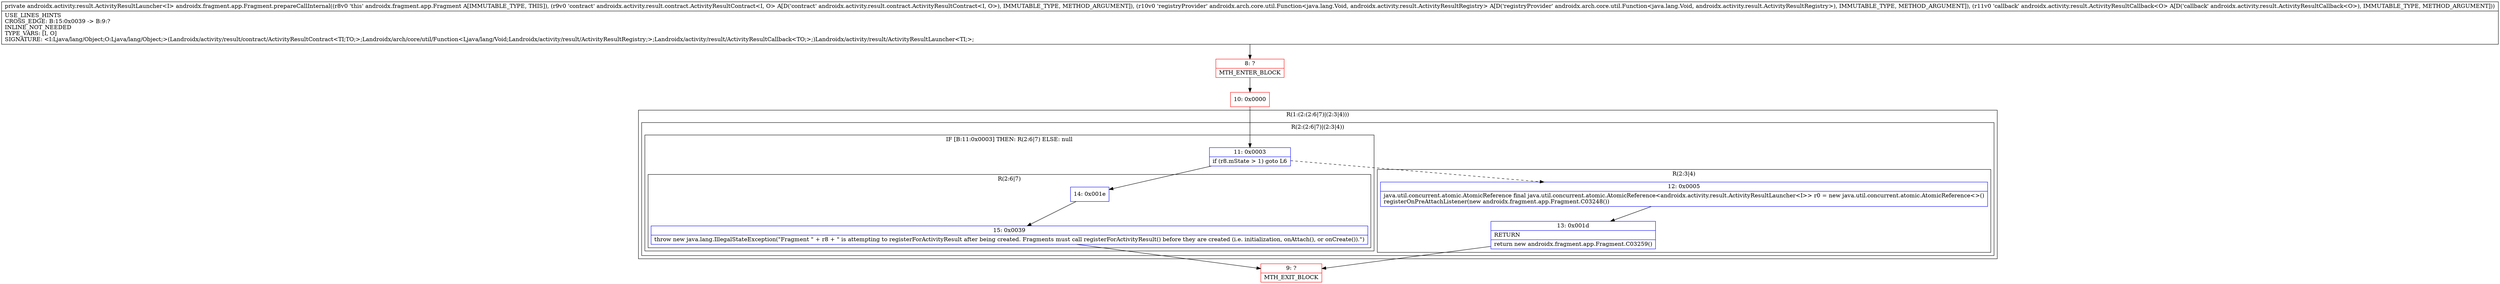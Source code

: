 digraph "CFG forandroidx.fragment.app.Fragment.prepareCallInternal(Landroidx\/activity\/result\/contract\/ActivityResultContract;Landroidx\/arch\/core\/util\/Function;Landroidx\/activity\/result\/ActivityResultCallback;)Landroidx\/activity\/result\/ActivityResultLauncher;" {
subgraph cluster_Region_1067557898 {
label = "R(1:(2:(2:6|7)|(2:3|4)))";
node [shape=record,color=blue];
subgraph cluster_Region_364056461 {
label = "R(2:(2:6|7)|(2:3|4))";
node [shape=record,color=blue];
subgraph cluster_IfRegion_343623684 {
label = "IF [B:11:0x0003] THEN: R(2:6|7) ELSE: null";
node [shape=record,color=blue];
Node_11 [shape=record,label="{11\:\ 0x0003|if (r8.mState \> 1) goto L6\l}"];
subgraph cluster_Region_1834777098 {
label = "R(2:6|7)";
node [shape=record,color=blue];
Node_14 [shape=record,label="{14\:\ 0x001e}"];
Node_15 [shape=record,label="{15\:\ 0x0039|throw new java.lang.IllegalStateException(\"Fragment \" + r8 + \" is attempting to registerForActivityResult after being created. Fragments must call registerForActivityResult() before they are created (i.e. initialization, onAttach(), or onCreate()).\")\l}"];
}
}
subgraph cluster_Region_1060604134 {
label = "R(2:3|4)";
node [shape=record,color=blue];
Node_12 [shape=record,label="{12\:\ 0x0005|java.util.concurrent.atomic.AtomicReference final java.util.concurrent.atomic.AtomicReference\<androidx.activity.result.ActivityResultLauncher\<I\>\> r0 = new java.util.concurrent.atomic.AtomicReference\<\>()\lregisterOnPreAttachListener(new androidx.fragment.app.Fragment.C03248())\l}"];
Node_13 [shape=record,label="{13\:\ 0x001d|RETURN\l|return new androidx.fragment.app.Fragment.C03259()\l}"];
}
}
}
Node_8 [shape=record,color=red,label="{8\:\ ?|MTH_ENTER_BLOCK\l}"];
Node_10 [shape=record,color=red,label="{10\:\ 0x0000}"];
Node_9 [shape=record,color=red,label="{9\:\ ?|MTH_EXIT_BLOCK\l}"];
MethodNode[shape=record,label="{private androidx.activity.result.ActivityResultLauncher\<I\> androidx.fragment.app.Fragment.prepareCallInternal((r8v0 'this' androidx.fragment.app.Fragment A[IMMUTABLE_TYPE, THIS]), (r9v0 'contract' androidx.activity.result.contract.ActivityResultContract\<I, O\> A[D('contract' androidx.activity.result.contract.ActivityResultContract\<I, O\>), IMMUTABLE_TYPE, METHOD_ARGUMENT]), (r10v0 'registryProvider' androidx.arch.core.util.Function\<java.lang.Void, androidx.activity.result.ActivityResultRegistry\> A[D('registryProvider' androidx.arch.core.util.Function\<java.lang.Void, androidx.activity.result.ActivityResultRegistry\>), IMMUTABLE_TYPE, METHOD_ARGUMENT]), (r11v0 'callback' androidx.activity.result.ActivityResultCallback\<O\> A[D('callback' androidx.activity.result.ActivityResultCallback\<O\>), IMMUTABLE_TYPE, METHOD_ARGUMENT]))  | USE_LINES_HINTS\lCROSS_EDGE: B:15:0x0039 \-\> B:9:?\lINLINE_NOT_NEEDED\lTYPE_VARS: [I, O]\lSIGNATURE: \<I:Ljava\/lang\/Object;O:Ljava\/lang\/Object;\>(Landroidx\/activity\/result\/contract\/ActivityResultContract\<TI;TO;\>;Landroidx\/arch\/core\/util\/Function\<Ljava\/lang\/Void;Landroidx\/activity\/result\/ActivityResultRegistry;\>;Landroidx\/activity\/result\/ActivityResultCallback\<TO;\>;)Landroidx\/activity\/result\/ActivityResultLauncher\<TI;\>;\l}"];
MethodNode -> Node_8;Node_11 -> Node_12[style=dashed];
Node_11 -> Node_14;
Node_14 -> Node_15;
Node_15 -> Node_9;
Node_12 -> Node_13;
Node_13 -> Node_9;
Node_8 -> Node_10;
Node_10 -> Node_11;
}

